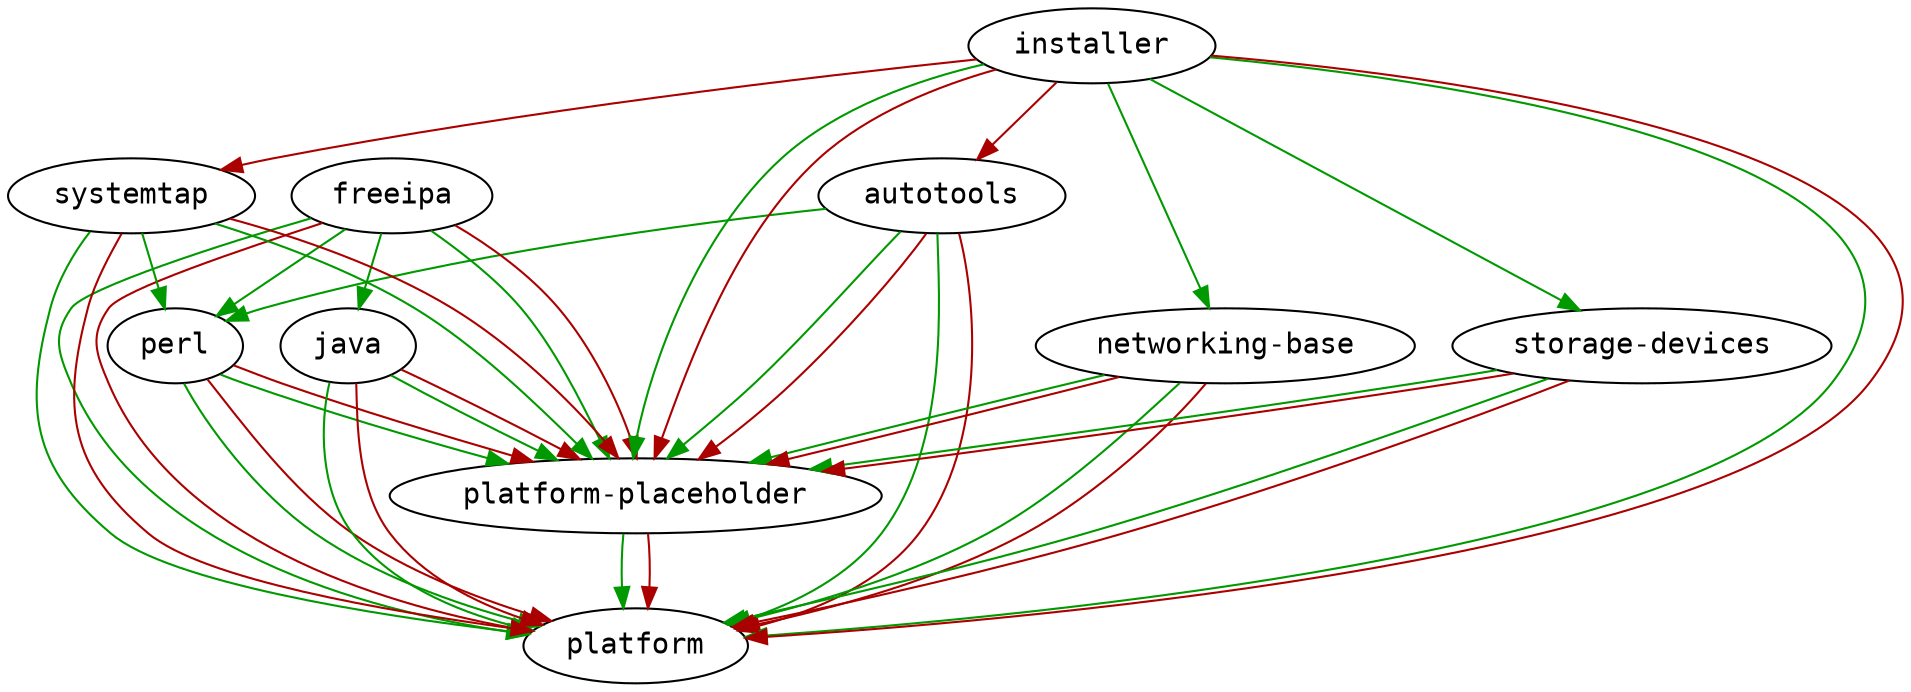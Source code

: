 digraph G {
  node [fontname=monospace];
  "autotools" -> "platform" [color="#009900"];
  "autotools" -> "perl" [color="#009900"];
  "autotools" -> "platform-placeholder" [color="#009900"];
  "autotools" -> "platform" [color="#aa0000"];
  "autotools" -> "platform-placeholder" [color="#aa0000"];
  "freeipa" -> "platform" [color="#009900"];
  "freeipa" -> "platform-placeholder" [color="#009900"];
  "freeipa" -> "java" [color="#009900"];
  "freeipa" -> "perl" [color="#009900"];
  "freeipa" -> "platform" [color="#aa0000"];
  "freeipa" -> "platform-placeholder" [color="#aa0000"];
  "installer" -> "platform" [color="#009900"];
  "installer" -> "networking-base" [color="#009900"];
  "installer" -> "storage-devices" [color="#009900"];
  "installer" -> "platform-placeholder" [color="#009900"];
  "installer" -> "platform" [color="#aa0000"];
  "installer" -> "systemtap" [color="#aa0000"];
  "installer" -> "autotools" [color="#aa0000"];
  "installer" -> "platform-placeholder" [color="#aa0000"];
  "java" -> "platform" [color="#009900"];
  "java" -> "platform-placeholder" [color="#009900"];
  "java" -> "platform" [color="#aa0000"];
  "java" -> "platform-placeholder" [color="#aa0000"];
  "networking-base" -> "platform" [color="#009900"];
  "networking-base" -> "platform-placeholder" [color="#009900"];
  "networking-base" -> "platform" [color="#aa0000"];
  "networking-base" -> "platform-placeholder" [color="#aa0000"];
  "perl" -> "platform" [color="#009900"];
  "perl" -> "platform-placeholder" [color="#009900"];
  "perl" -> "platform" [color="#aa0000"];
  "perl" -> "platform-placeholder" [color="#aa0000"];
  "platform-placeholder" -> "platform" [color="#009900"];
  "platform-placeholder" -> "platform" [color="#aa0000"];
  "storage-devices" -> "platform" [color="#009900"];
  "storage-devices" -> "platform-placeholder" [color="#009900"];
  "storage-devices" -> "platform" [color="#aa0000"];
  "storage-devices" -> "platform-placeholder" [color="#aa0000"];
  "systemtap" -> "platform" [color="#009900"];
  "systemtap" -> "perl" [color="#009900"];
  "systemtap" -> "platform-placeholder" [color="#009900"];
  "systemtap" -> "platform" [color="#aa0000"];
  "systemtap" -> "platform-placeholder" [color="#aa0000"];
}

